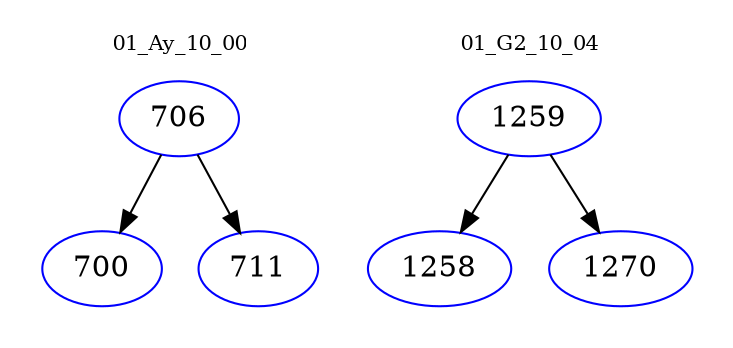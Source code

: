 digraph{
subgraph cluster_0 {
color = white
label = "01_Ay_10_00";
fontsize=10;
T0_706 [label="706", color="blue"]
T0_706 -> T0_700 [color="black"]
T0_700 [label="700", color="blue"]
T0_706 -> T0_711 [color="black"]
T0_711 [label="711", color="blue"]
}
subgraph cluster_1 {
color = white
label = "01_G2_10_04";
fontsize=10;
T1_1259 [label="1259", color="blue"]
T1_1259 -> T1_1258 [color="black"]
T1_1258 [label="1258", color="blue"]
T1_1259 -> T1_1270 [color="black"]
T1_1270 [label="1270", color="blue"]
}
}
